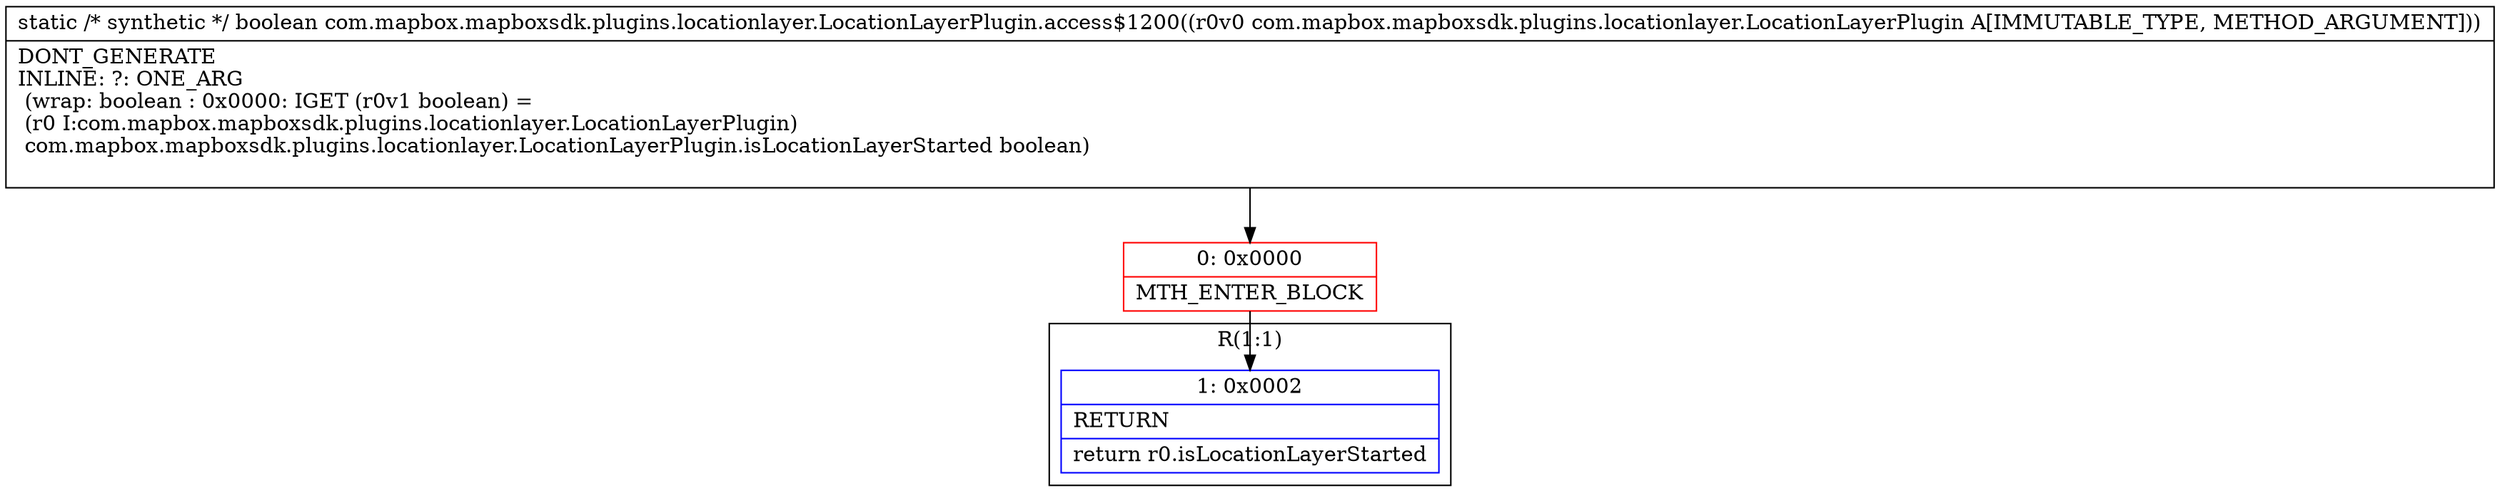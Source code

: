 digraph "CFG forcom.mapbox.mapboxsdk.plugins.locationlayer.LocationLayerPlugin.access$1200(Lcom\/mapbox\/mapboxsdk\/plugins\/locationlayer\/LocationLayerPlugin;)Z" {
subgraph cluster_Region_1497297535 {
label = "R(1:1)";
node [shape=record,color=blue];
Node_1 [shape=record,label="{1\:\ 0x0002|RETURN\l|return r0.isLocationLayerStarted\l}"];
}
Node_0 [shape=record,color=red,label="{0\:\ 0x0000|MTH_ENTER_BLOCK\l}"];
MethodNode[shape=record,label="{static \/* synthetic *\/ boolean com.mapbox.mapboxsdk.plugins.locationlayer.LocationLayerPlugin.access$1200((r0v0 com.mapbox.mapboxsdk.plugins.locationlayer.LocationLayerPlugin A[IMMUTABLE_TYPE, METHOD_ARGUMENT]))  | DONT_GENERATE\lINLINE: ?: ONE_ARG  \l  (wrap: boolean : 0x0000: IGET  (r0v1 boolean) = \l  (r0 I:com.mapbox.mapboxsdk.plugins.locationlayer.LocationLayerPlugin)\l com.mapbox.mapboxsdk.plugins.locationlayer.LocationLayerPlugin.isLocationLayerStarted boolean)\l\l}"];
MethodNode -> Node_0;
Node_0 -> Node_1;
}


